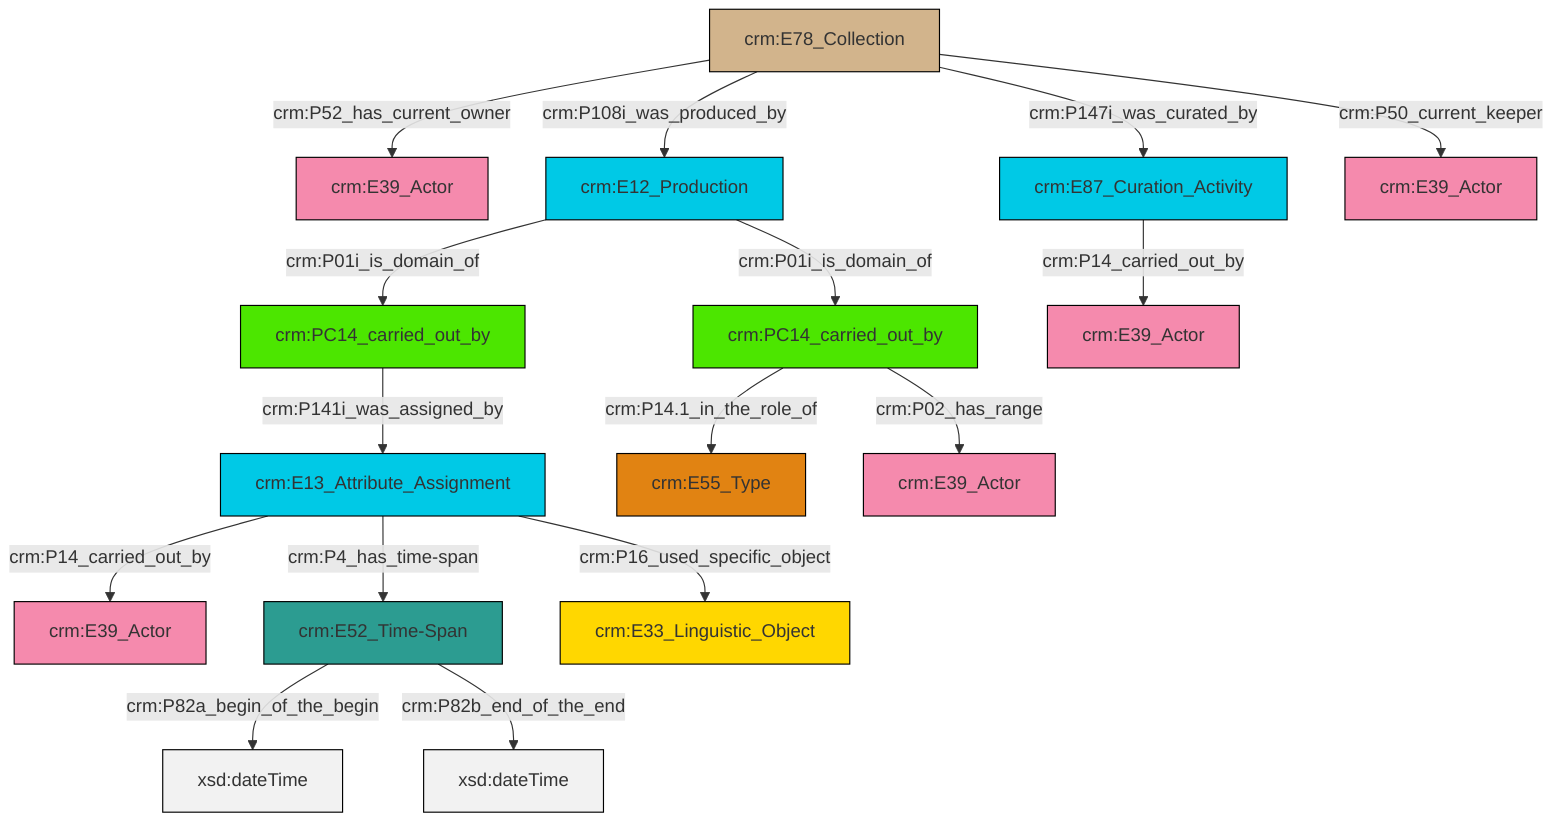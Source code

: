graph TD
classDef Literal fill:#f2f2f2,stroke:#000000;
classDef CRM_Entity fill:#FFFFFF,stroke:#000000;
classDef Temporal_Entity fill:#00C9E6, stroke:#000000;
classDef Type fill:#E18312, stroke:#000000;
classDef Time-Span fill:#2C9C91, stroke:#000000;
classDef Appellation fill:#FFEB7F, stroke:#000000;
classDef Place fill:#008836, stroke:#000000;
classDef Persistent_Item fill:#B266B2, stroke:#000000;
classDef Conceptual_Object fill:#FFD700, stroke:#000000;
classDef Physical_Thing fill:#D2B48C, stroke:#000000;
classDef Actor fill:#f58aad, stroke:#000000;
classDef PC_Classes fill:#4ce600, stroke:#000000;
classDef Multi fill:#cccccc,stroke:#000000;

0["crm:E13_Attribute_Assignment"]:::Temporal_Entity -->|crm:P14_carried_out_by| 1["crm:E39_Actor"]:::Actor
0["crm:E13_Attribute_Assignment"]:::Temporal_Entity -->|crm:P4_has_time-span| 4["crm:E52_Time-Span"]:::Time-Span
7["crm:E12_Production"]:::Temporal_Entity -->|crm:P01i_is_domain_of| 8["crm:PC14_carried_out_by"]:::PC_Classes
4["crm:E52_Time-Span"]:::Time-Span -->|crm:P82a_begin_of_the_begin| 9[xsd:dateTime]:::Literal
10["crm:E78_Collection"]:::Physical_Thing -->|crm:P108i_was_produced_by| 7["crm:E12_Production"]:::Temporal_Entity
11["crm:PC14_carried_out_by"]:::PC_Classes -->|crm:P14.1_in_the_role_of| 12["crm:E55_Type"]:::Type
0["crm:E13_Attribute_Assignment"]:::Temporal_Entity -->|crm:P16_used_specific_object| 14["crm:E33_Linguistic_Object"]:::Conceptual_Object
4["crm:E52_Time-Span"]:::Time-Span -->|crm:P82b_end_of_the_end| 17[xsd:dateTime]:::Literal
10["crm:E78_Collection"]:::Physical_Thing -->|crm:P147i_was_curated_by| 5["crm:E87_Curation_Activity"]:::Temporal_Entity
11["crm:PC14_carried_out_by"]:::PC_Classes -->|crm:P02_has_range| 20["crm:E39_Actor"]:::Actor
8["crm:PC14_carried_out_by"]:::PC_Classes -->|crm:P141i_was_assigned_by| 0["crm:E13_Attribute_Assignment"]:::Temporal_Entity
10["crm:E78_Collection"]:::Physical_Thing -->|crm:P52_has_current_owner| 2["crm:E39_Actor"]:::Actor
5["crm:E87_Curation_Activity"]:::Temporal_Entity -->|crm:P14_carried_out_by| 15["crm:E39_Actor"]:::Actor
7["crm:E12_Production"]:::Temporal_Entity -->|crm:P01i_is_domain_of| 11["crm:PC14_carried_out_by"]:::PC_Classes
10["crm:E78_Collection"]:::Physical_Thing -->|crm:P50_current_keeper| 22["crm:E39_Actor"]:::Actor